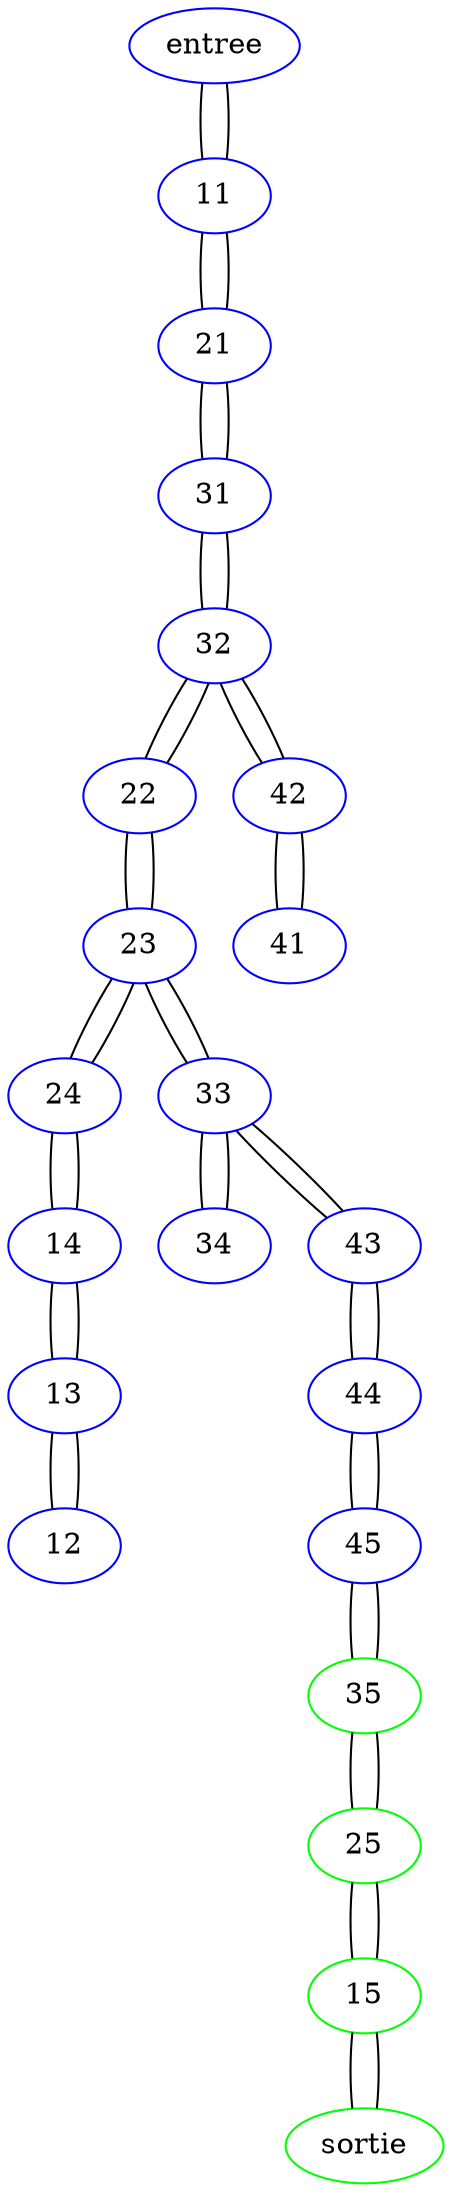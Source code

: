 graph {
entree [color=blue]
sortie [color=green]
11 [color=blue]
12 [color=blue]
13 [color=blue]
14 [color=blue]
15 [color=green]
21 [color=blue]
22 [color=blue]
23 [color=blue]
24 [color=blue]
25 [color=green]
31 [color=blue]
32 [color=blue]
33 [color=blue]
34 [color=blue]
35 [color=green]
41 [color=blue]
42 [color=blue]
43 [color=blue]
44 [color=blue]
45 [color=blue]
 entree -- 11
 sortie -- 15
 11 -- entree
 11 -- 21
 12 -- 13
 13 -- 12
 13 -- 14
 14 -- 13
 14 -- 24
 15 -- 25
 15 -- sortie
 21 -- 11
 21 -- 31
 22 -- 32
 22 -- 23
 23 -- 22
 23 -- 24
 23 -- 33
 24 -- 14
 24 -- 23
 25 -- 35
 25 -- 15
 31 -- 21
 31 -- 32
 32 -- 31
 32 -- 42
 32 -- 22
 33 -- 23
 33 -- 34
 33 -- 43
 34 -- 33
 35 -- 45
 35 -- 25
 41 -- 42
 42 -- 41
 42 -- 32
 43 -- 33
 43 -- 44
 44 -- 43
 44 -- 45
 45 -- 44
 45 -- 35
}
